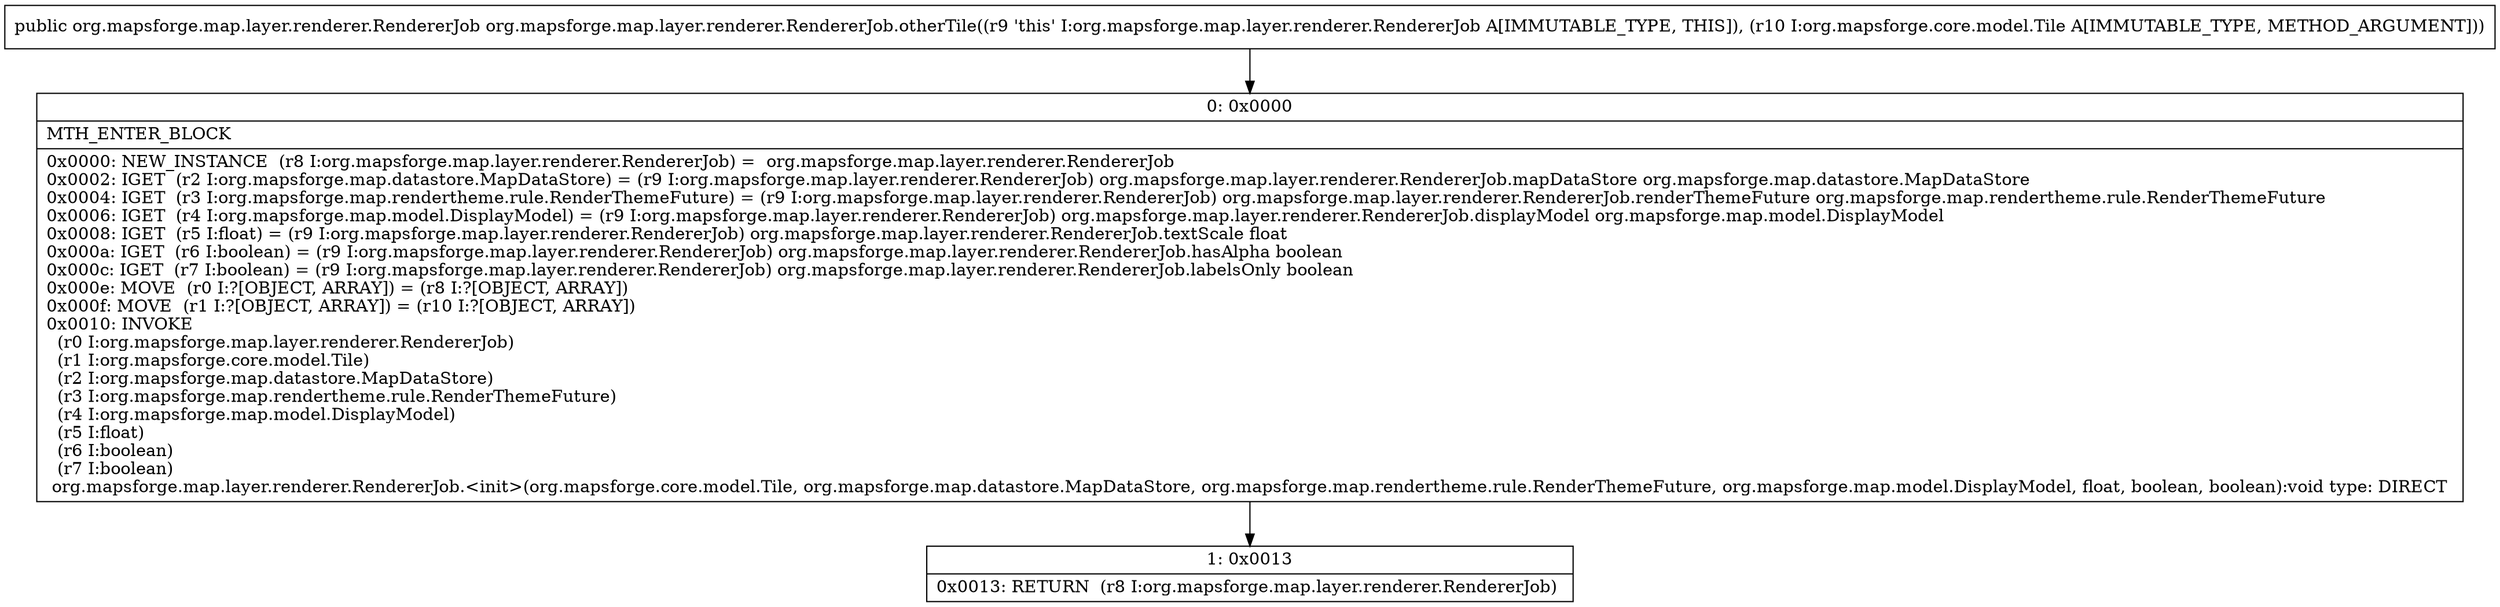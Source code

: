 digraph "CFG fororg.mapsforge.map.layer.renderer.RendererJob.otherTile(Lorg\/mapsforge\/core\/model\/Tile;)Lorg\/mapsforge\/map\/layer\/renderer\/RendererJob;" {
Node_0 [shape=record,label="{0\:\ 0x0000|MTH_ENTER_BLOCK\l|0x0000: NEW_INSTANCE  (r8 I:org.mapsforge.map.layer.renderer.RendererJob) =  org.mapsforge.map.layer.renderer.RendererJob \l0x0002: IGET  (r2 I:org.mapsforge.map.datastore.MapDataStore) = (r9 I:org.mapsforge.map.layer.renderer.RendererJob) org.mapsforge.map.layer.renderer.RendererJob.mapDataStore org.mapsforge.map.datastore.MapDataStore \l0x0004: IGET  (r3 I:org.mapsforge.map.rendertheme.rule.RenderThemeFuture) = (r9 I:org.mapsforge.map.layer.renderer.RendererJob) org.mapsforge.map.layer.renderer.RendererJob.renderThemeFuture org.mapsforge.map.rendertheme.rule.RenderThemeFuture \l0x0006: IGET  (r4 I:org.mapsforge.map.model.DisplayModel) = (r9 I:org.mapsforge.map.layer.renderer.RendererJob) org.mapsforge.map.layer.renderer.RendererJob.displayModel org.mapsforge.map.model.DisplayModel \l0x0008: IGET  (r5 I:float) = (r9 I:org.mapsforge.map.layer.renderer.RendererJob) org.mapsforge.map.layer.renderer.RendererJob.textScale float \l0x000a: IGET  (r6 I:boolean) = (r9 I:org.mapsforge.map.layer.renderer.RendererJob) org.mapsforge.map.layer.renderer.RendererJob.hasAlpha boolean \l0x000c: IGET  (r7 I:boolean) = (r9 I:org.mapsforge.map.layer.renderer.RendererJob) org.mapsforge.map.layer.renderer.RendererJob.labelsOnly boolean \l0x000e: MOVE  (r0 I:?[OBJECT, ARRAY]) = (r8 I:?[OBJECT, ARRAY]) \l0x000f: MOVE  (r1 I:?[OBJECT, ARRAY]) = (r10 I:?[OBJECT, ARRAY]) \l0x0010: INVOKE  \l  (r0 I:org.mapsforge.map.layer.renderer.RendererJob)\l  (r1 I:org.mapsforge.core.model.Tile)\l  (r2 I:org.mapsforge.map.datastore.MapDataStore)\l  (r3 I:org.mapsforge.map.rendertheme.rule.RenderThemeFuture)\l  (r4 I:org.mapsforge.map.model.DisplayModel)\l  (r5 I:float)\l  (r6 I:boolean)\l  (r7 I:boolean)\l org.mapsforge.map.layer.renderer.RendererJob.\<init\>(org.mapsforge.core.model.Tile, org.mapsforge.map.datastore.MapDataStore, org.mapsforge.map.rendertheme.rule.RenderThemeFuture, org.mapsforge.map.model.DisplayModel, float, boolean, boolean):void type: DIRECT \l}"];
Node_1 [shape=record,label="{1\:\ 0x0013|0x0013: RETURN  (r8 I:org.mapsforge.map.layer.renderer.RendererJob) \l}"];
MethodNode[shape=record,label="{public org.mapsforge.map.layer.renderer.RendererJob org.mapsforge.map.layer.renderer.RendererJob.otherTile((r9 'this' I:org.mapsforge.map.layer.renderer.RendererJob A[IMMUTABLE_TYPE, THIS]), (r10 I:org.mapsforge.core.model.Tile A[IMMUTABLE_TYPE, METHOD_ARGUMENT])) }"];
MethodNode -> Node_0;
Node_0 -> Node_1;
}

